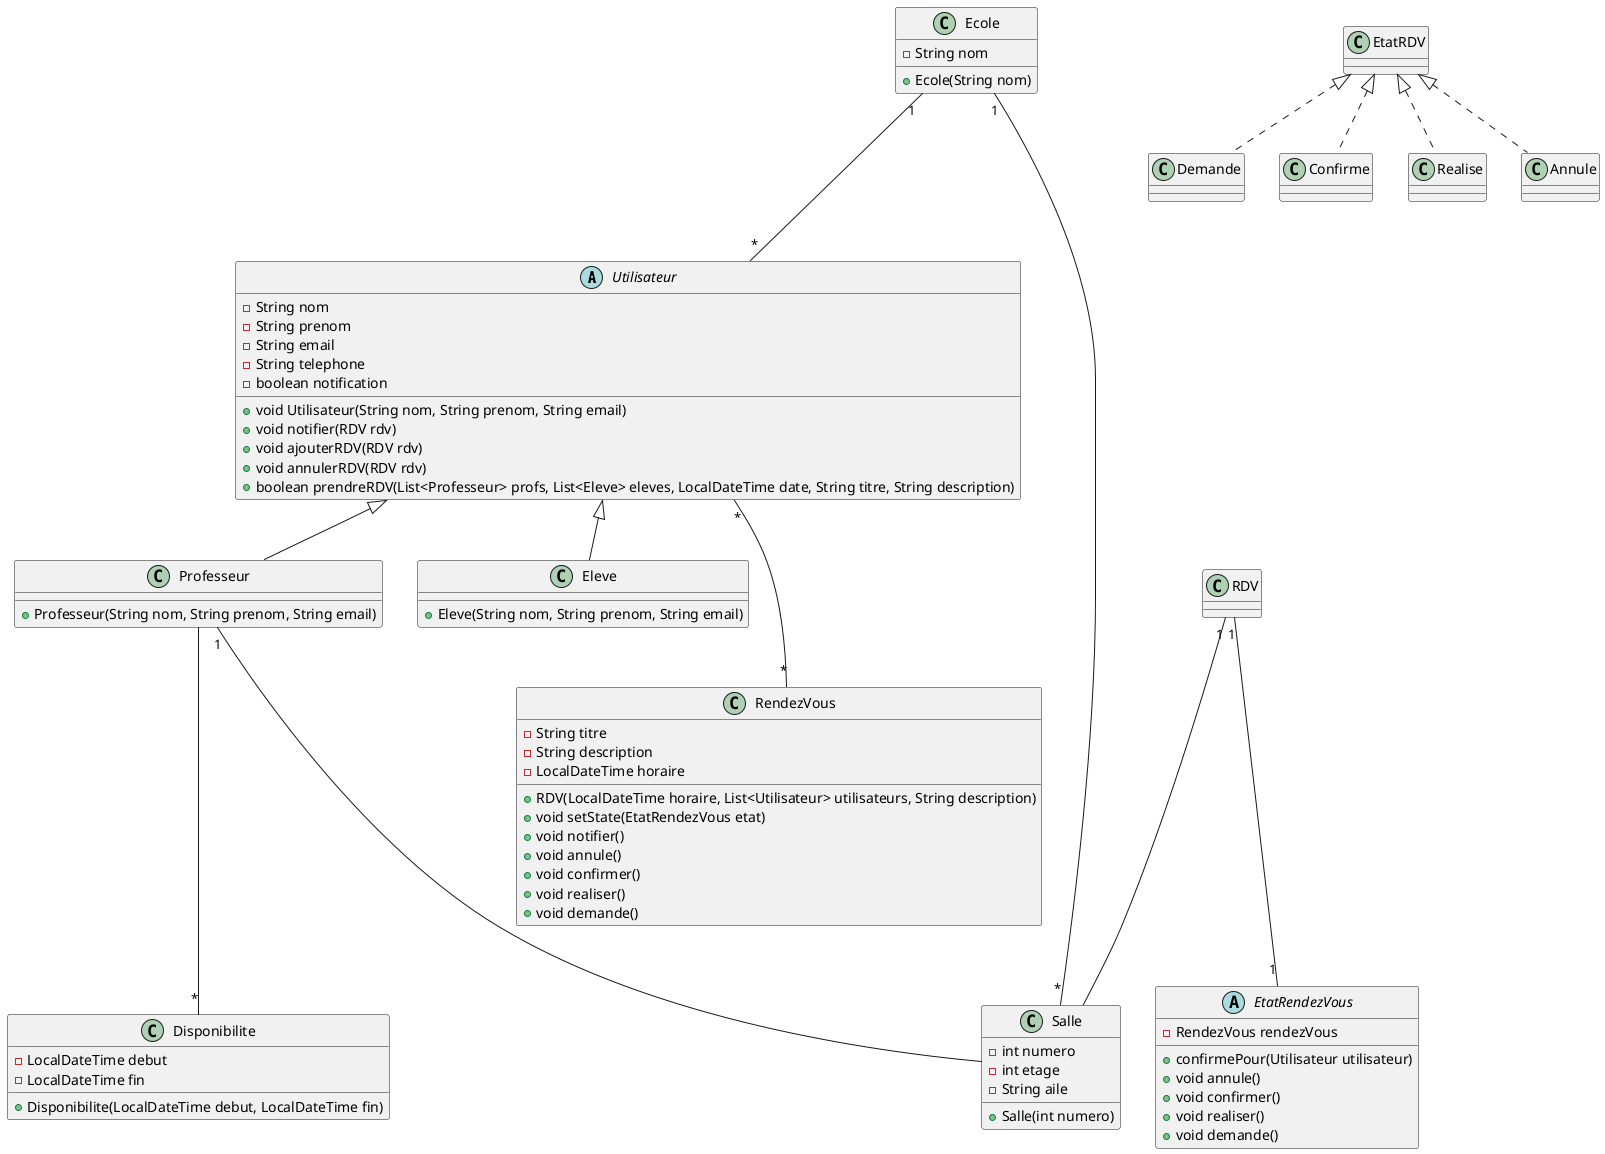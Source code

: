 @startuml Diagramme de classe

abstract class Utilisateur {
    - String nom
    - String prenom
    - String email
    - String telephone
    - boolean notification
    
    + void Utilisateur(String nom, String prenom, String email)
    + void notifier(RDV rdv)
    + void ajouterRDV(RDV rdv)
    + void annulerRDV(RDV rdv)
    + boolean prendreRDV(List<Professeur> profs, List<Eleve> eleves, LocalDateTime date, String titre, String description)
}

class Professeur {
    + Professeur(String nom, String prenom, String email)
}

class Eleve {
    + Eleve(String nom, String prenom, String email)
}

class Disponibilite {
    - LocalDateTime debut
    - LocalDateTime fin

    + Disponibilite(LocalDateTime debut, LocalDateTime fin)
}

class RendezVous {
    - String titre
    - String description
    - LocalDateTime horaire
    
    + RDV(LocalDateTime horaire, List<Utilisateur> utilisateurs, String description)
    + void setState(EtatRendezVous etat)
    + void notifier()
    + void annule()
    + void confirmer()
    + void realiser()
    + void demande()
}

abstract class EtatRendezVous {
    - RendezVous rendezVous
    + confirmePour(Utilisateur utilisateur)
    + void annule()
    + void confirmer()
    + void realiser()
    + void demande()
}

class Demande {
}

class Confirme {
}

class Realise {
}

class Annule {
}


class Ecole {
    - String nom
    + Ecole(String nom)
}

class Salle {
    - int numero
    - int etage
    - String aile

    + Salle(int numero)
}


Utilisateur "*" --- "*" RendezVous
Ecole "1" --- "*" Utilisateur
Ecole "1" --- "*" Salle


EtatRDV <|.. Confirme
EtatRDV <|.. Annule
EtatRDV <|.. Realise
EtatRDV <|.. Demande

RDV "1" --- "1" EtatRendezVous
RDV "1" --- Salle
Professeur "1" --- Salle

Utilisateur  <|--  Professeur
Utilisateur  <|--  Eleve
Professeur --- "*" Disponibilite

@enduml